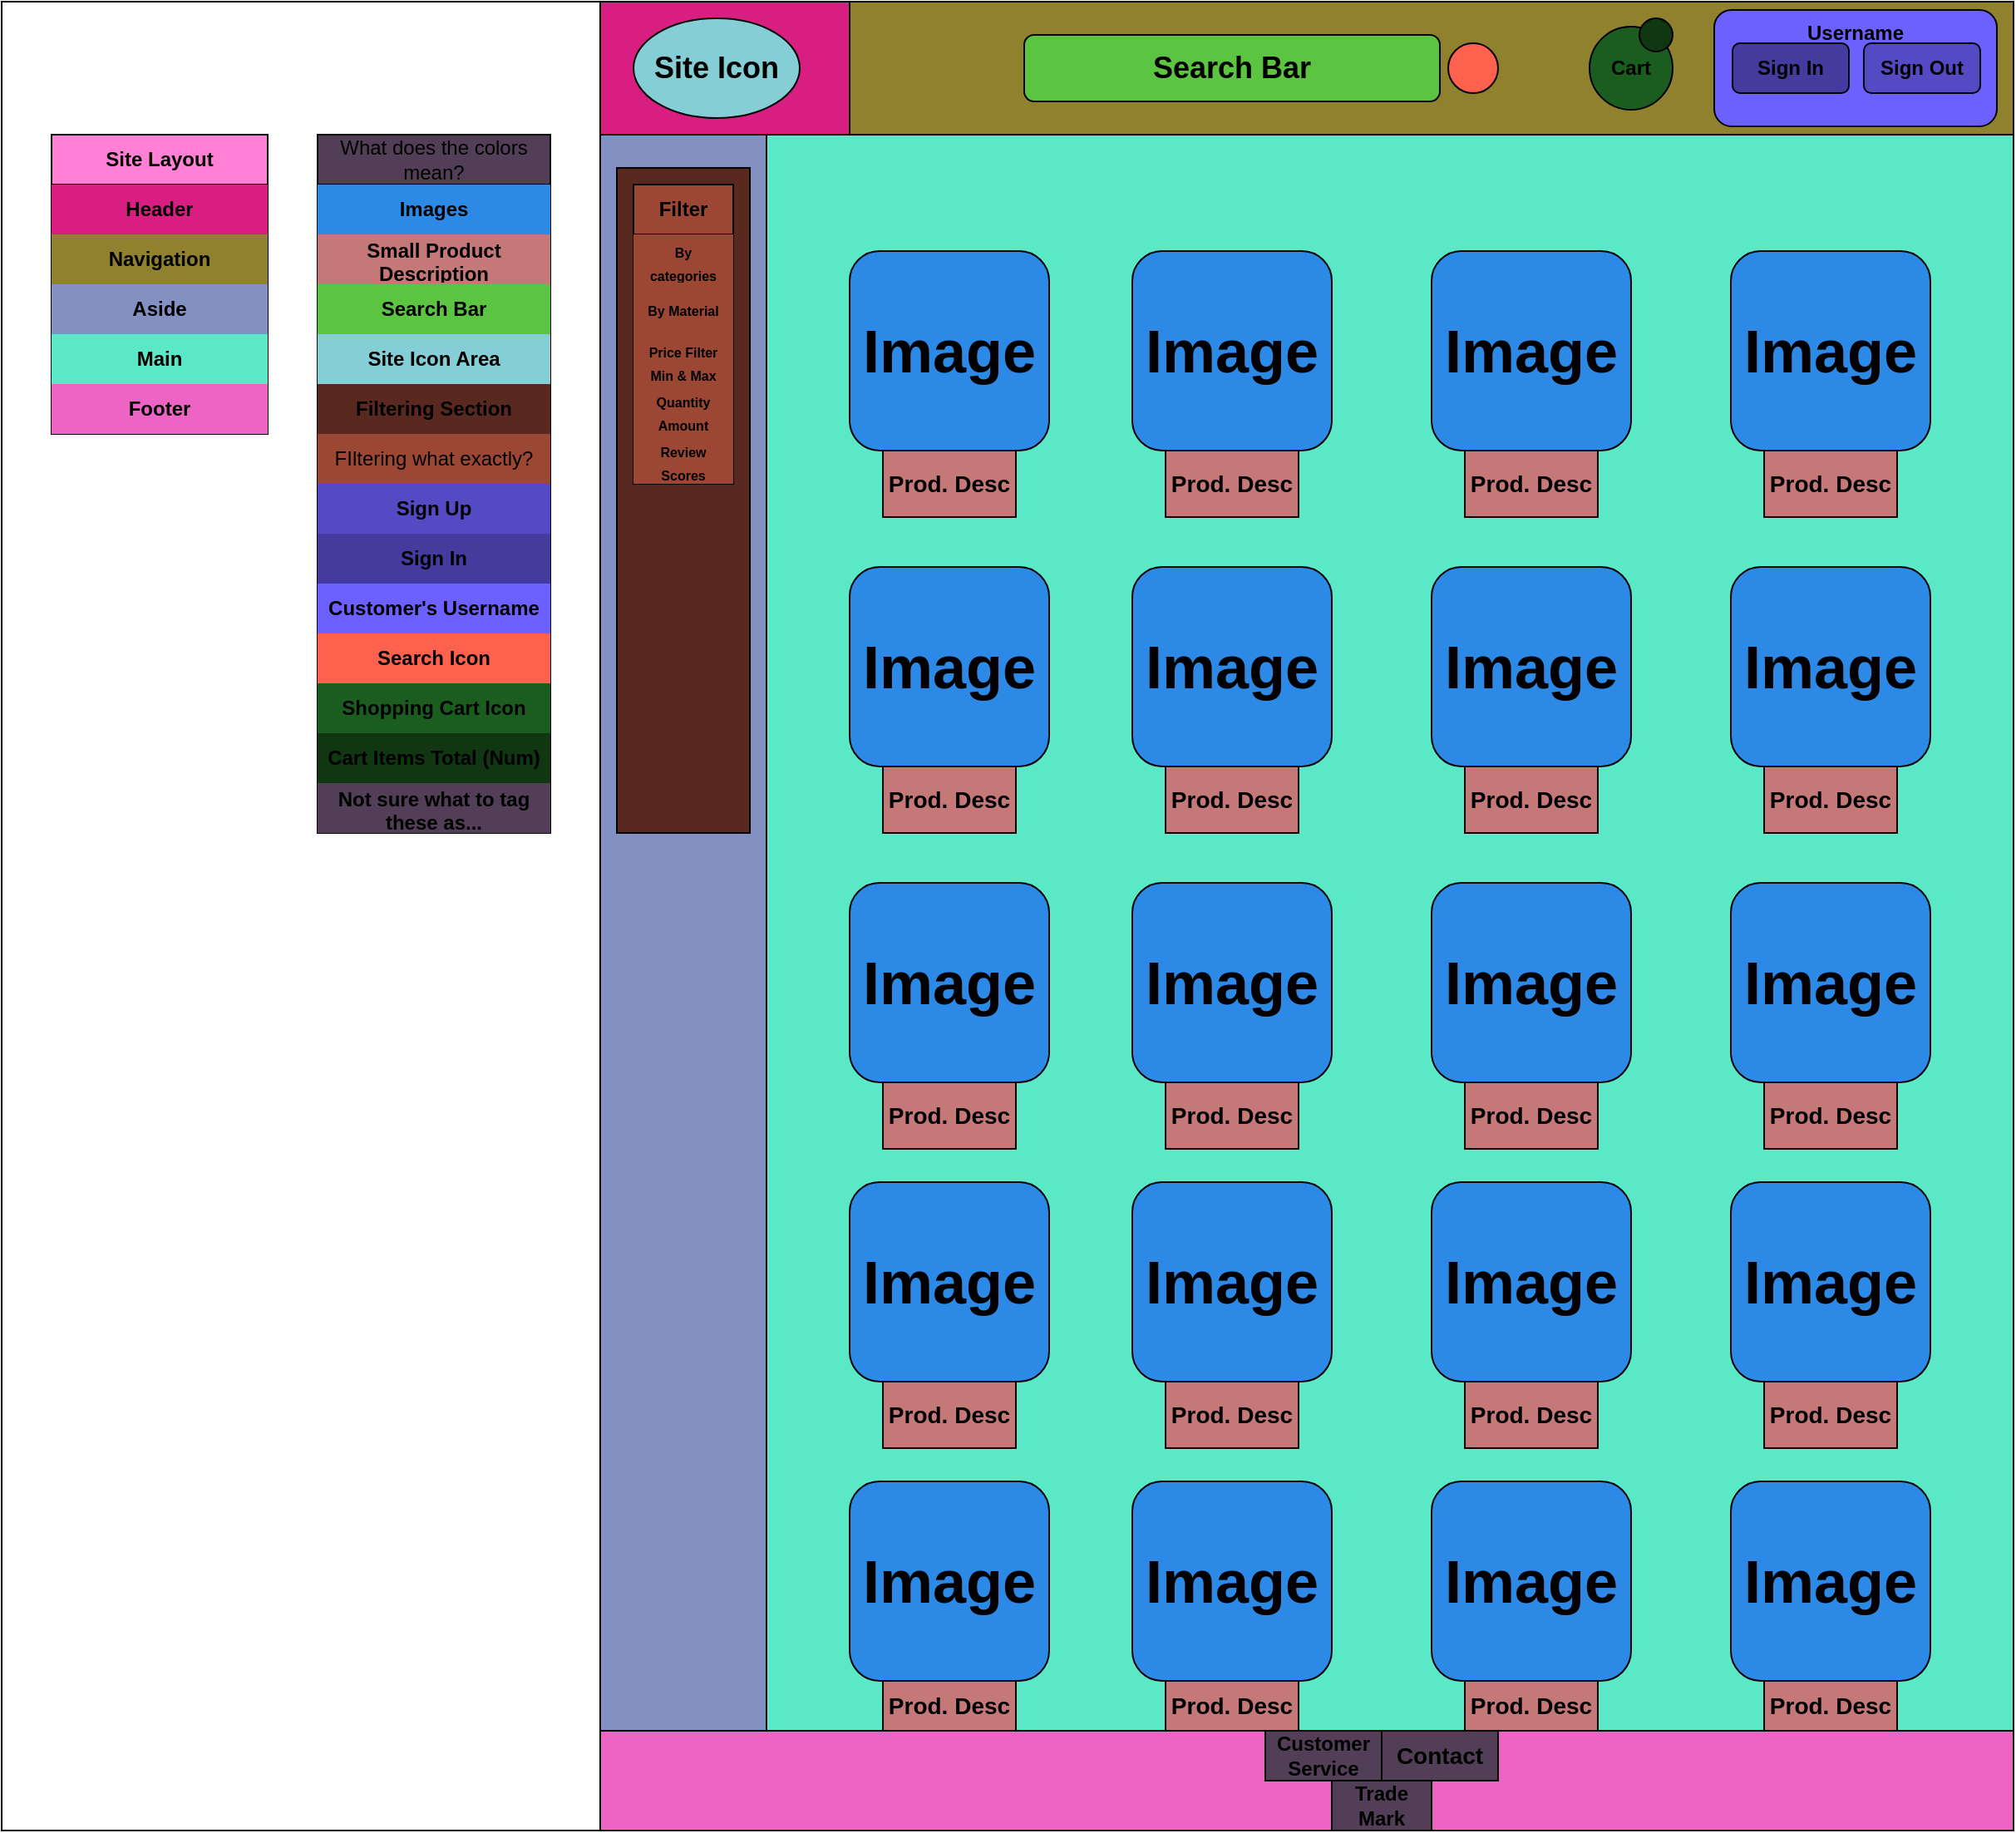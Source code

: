 <mxfile>
    <diagram name="Page-1" id="yBZkg6MW0v9QXtM2LiAE">
        <mxGraphModel dx="2670" dy="1033" grid="1" gridSize="10" guides="1" tooltips="1" connect="1" arrows="1" fold="1" page="1" pageScale="1" pageWidth="850" pageHeight="1100" math="0" shadow="0">
            <root>
                <mxCell id="0"/>
                <mxCell id="1" parent="0"/>
                <mxCell id="2" value="" style="rounded=0;whiteSpace=wrap;html=1;fillColor=#fff;" vertex="1" parent="1">
                    <mxGeometry x="-360" width="360" height="1100" as="geometry"/>
                </mxCell>
                <mxCell id="K3bhESZXPlqy9OX35EsN-1" value="" style="rounded=0;whiteSpace=wrap;html=1;fillColor=#5BE8C7;" parent="1" vertex="1">
                    <mxGeometry width="850" height="1100" as="geometry"/>
                </mxCell>
                <mxCell id="K3bhESZXPlqy9OX35EsN-2" value="" style="rounded=0;whiteSpace=wrap;html=1;fillColor=#8F812E;" parent="1" vertex="1">
                    <mxGeometry x="150" width="700" height="80" as="geometry"/>
                </mxCell>
                <mxCell id="K3bhESZXPlqy9OX35EsN-3" value="" style="rounded=0;whiteSpace=wrap;html=1;fillColor=#8291C2;" parent="1" vertex="1">
                    <mxGeometry y="80" width="100" height="960" as="geometry"/>
                </mxCell>
                <mxCell id="K3bhESZXPlqy9OX35EsN-4" value="" style="rounded=0;whiteSpace=wrap;html=1;fillColor=#ED64C4;" parent="1" vertex="1">
                    <mxGeometry y="1040" width="850" height="60" as="geometry"/>
                </mxCell>
                <mxCell id="K3bhESZXPlqy9OX35EsN-8" value="&lt;font style=&quot;font-size: 36px;&quot;&gt;&lt;b style=&quot;&quot;&gt;Image&lt;/b&gt;&lt;/font&gt;" style="rounded=1;whiteSpace=wrap;html=1;fillColor=#2c89e6;" parent="1" vertex="1">
                    <mxGeometry x="150" y="150" width="120" height="120" as="geometry"/>
                </mxCell>
                <mxCell id="K3bhESZXPlqy9OX35EsN-9" value="&lt;b style=&quot;font-size: 36px;&quot;&gt;Image&lt;/b&gt;" style="rounded=1;whiteSpace=wrap;html=1;fillColor=#2c89e6;" parent="1" vertex="1">
                    <mxGeometry x="320" y="150" width="120" height="120" as="geometry"/>
                </mxCell>
                <mxCell id="K3bhESZXPlqy9OX35EsN-10" value="&lt;b style=&quot;font-size: 36px;&quot;&gt;Image&lt;/b&gt;" style="rounded=1;whiteSpace=wrap;html=1;fillColor=#2c89e6;" parent="1" vertex="1">
                    <mxGeometry x="500" y="150" width="120" height="120" as="geometry"/>
                </mxCell>
                <mxCell id="K3bhESZXPlqy9OX35EsN-11" value="&lt;b style=&quot;font-size: 36px;&quot;&gt;Image&lt;/b&gt;" style="rounded=1;whiteSpace=wrap;html=1;fillColor=#2c89e6;" parent="1" vertex="1">
                    <mxGeometry x="680" y="150" width="120" height="120" as="geometry"/>
                </mxCell>
                <mxCell id="K3bhESZXPlqy9OX35EsN-12" value="&lt;b style=&quot;font-size: 36px;&quot;&gt;Image&lt;/b&gt;" style="rounded=1;whiteSpace=wrap;html=1;fillColor=#2c89e6;" parent="1" vertex="1">
                    <mxGeometry x="150" y="340" width="120" height="120" as="geometry"/>
                </mxCell>
                <mxCell id="K3bhESZXPlqy9OX35EsN-13" value="&lt;b style=&quot;font-size: 36px;&quot;&gt;Image&lt;/b&gt;" style="rounded=1;whiteSpace=wrap;html=1;fillColor=#2c89e6;" parent="1" vertex="1">
                    <mxGeometry x="320" y="340" width="120" height="120" as="geometry"/>
                </mxCell>
                <mxCell id="K3bhESZXPlqy9OX35EsN-14" value="&lt;b style=&quot;font-size: 36px;&quot;&gt;Image&lt;/b&gt;" style="rounded=1;whiteSpace=wrap;html=1;fillColor=#2c89e6;" parent="1" vertex="1">
                    <mxGeometry x="680" y="340" width="120" height="120" as="geometry"/>
                </mxCell>
                <mxCell id="K3bhESZXPlqy9OX35EsN-15" value="&lt;b style=&quot;font-size: 36px;&quot;&gt;Image&lt;/b&gt;" style="rounded=1;whiteSpace=wrap;html=1;fillColor=#2c89e6;" parent="1" vertex="1">
                    <mxGeometry x="500" y="340" width="120" height="120" as="geometry"/>
                </mxCell>
                <mxCell id="K3bhESZXPlqy9OX35EsN-16" value="&lt;b style=&quot;font-size: 36px;&quot;&gt;Image&lt;/b&gt;" style="rounded=1;whiteSpace=wrap;html=1;fillColor=#2c89e6;" parent="1" vertex="1">
                    <mxGeometry x="150" y="530" width="120" height="120" as="geometry"/>
                </mxCell>
                <mxCell id="K3bhESZXPlqy9OX35EsN-17" value="&lt;b style=&quot;font-size: 36px;&quot;&gt;Image&lt;/b&gt;" style="rounded=1;whiteSpace=wrap;html=1;fillColor=#2c89e6;" parent="1" vertex="1">
                    <mxGeometry x="320" y="530" width="120" height="120" as="geometry"/>
                </mxCell>
                <mxCell id="K3bhESZXPlqy9OX35EsN-18" value="&lt;b style=&quot;font-size: 36px;&quot;&gt;Image&lt;/b&gt;" style="rounded=1;whiteSpace=wrap;html=1;fillColor=#2c89e6;" parent="1" vertex="1">
                    <mxGeometry x="500" y="530" width="120" height="120" as="geometry"/>
                </mxCell>
                <mxCell id="K3bhESZXPlqy9OX35EsN-19" value="&lt;b style=&quot;font-size: 36px;&quot;&gt;Image&lt;/b&gt;" style="rounded=1;whiteSpace=wrap;html=1;fillColor=#2c89e6;" parent="1" vertex="1">
                    <mxGeometry x="680" y="530" width="120" height="120" as="geometry"/>
                </mxCell>
                <mxCell id="K3bhESZXPlqy9OX35EsN-20" value="&lt;b style=&quot;font-size: 36px;&quot;&gt;Image&lt;/b&gt;" style="rounded=1;whiteSpace=wrap;html=1;fillColor=#2c89e6;" parent="1" vertex="1">
                    <mxGeometry x="150" y="710" width="120" height="120" as="geometry"/>
                </mxCell>
                <mxCell id="K3bhESZXPlqy9OX35EsN-21" value="&lt;b style=&quot;font-size: 36px;&quot;&gt;Image&lt;/b&gt;" style="rounded=1;whiteSpace=wrap;html=1;fillColor=#2c89e6;" parent="1" vertex="1">
                    <mxGeometry x="320" y="710" width="120" height="120" as="geometry"/>
                </mxCell>
                <mxCell id="K3bhESZXPlqy9OX35EsN-22" value="&lt;b style=&quot;font-size: 36px;&quot;&gt;Image&lt;/b&gt;" style="rounded=1;whiteSpace=wrap;html=1;fillColor=#2c89e6;" parent="1" vertex="1">
                    <mxGeometry x="500" y="710" width="120" height="120" as="geometry"/>
                </mxCell>
                <mxCell id="K3bhESZXPlqy9OX35EsN-23" value="&lt;b style=&quot;font-size: 36px;&quot;&gt;Image&lt;/b&gt;" style="rounded=1;whiteSpace=wrap;html=1;fillColor=#2c89e6;" parent="1" vertex="1">
                    <mxGeometry x="680" y="710" width="120" height="120" as="geometry"/>
                </mxCell>
                <mxCell id="K3bhESZXPlqy9OX35EsN-24" value="&lt;b style=&quot;font-size: 36px;&quot;&gt;Image&lt;/b&gt;" style="rounded=1;whiteSpace=wrap;html=1;fillColor=#2c89e6;" parent="1" vertex="1">
                    <mxGeometry x="150" y="890" width="120" height="120" as="geometry"/>
                </mxCell>
                <mxCell id="K3bhESZXPlqy9OX35EsN-25" value="&lt;b style=&quot;font-size: 36px;&quot;&gt;Image&lt;/b&gt;" style="rounded=1;whiteSpace=wrap;html=1;fillColor=#2c89e6;" parent="1" vertex="1">
                    <mxGeometry x="320" y="890" width="120" height="120" as="geometry"/>
                </mxCell>
                <mxCell id="K3bhESZXPlqy9OX35EsN-26" value="&lt;b style=&quot;font-size: 36px;&quot;&gt;Image&lt;/b&gt;" style="rounded=1;whiteSpace=wrap;html=1;fillColor=#2c89e6;" parent="1" vertex="1">
                    <mxGeometry x="500" y="890" width="120" height="120" as="geometry"/>
                </mxCell>
                <mxCell id="K3bhESZXPlqy9OX35EsN-27" value="&lt;b style=&quot;font-size: 36px;&quot;&gt;Image&lt;/b&gt;" style="rounded=1;whiteSpace=wrap;html=1;fillColor=#2c89e6;" parent="1" vertex="1">
                    <mxGeometry x="680" y="890" width="120" height="120" as="geometry"/>
                </mxCell>
                <mxCell id="K3bhESZXPlqy9OX35EsN-28" value="&lt;b&gt;&lt;font style=&quot;font-size: 14px;&quot;&gt;Prod. Desc&lt;/font&gt;&lt;/b&gt;" style="rounded=0;whiteSpace=wrap;html=1;fillColor=#c47878;" parent="1" vertex="1">
                    <mxGeometry x="170" y="270" width="80" height="40" as="geometry"/>
                </mxCell>
                <mxCell id="K3bhESZXPlqy9OX35EsN-29" value="&lt;b&gt;&lt;font style=&quot;font-size: 14px;&quot;&gt;Prod. Desc&lt;/font&gt;&lt;/b&gt;" style="rounded=0;whiteSpace=wrap;html=1;fillColor=#c47878;" parent="1" vertex="1">
                    <mxGeometry x="340" y="270" width="80" height="40" as="geometry"/>
                </mxCell>
                <mxCell id="K3bhESZXPlqy9OX35EsN-30" value="&lt;b&gt;&lt;font style=&quot;font-size: 14px;&quot;&gt;Prod. Desc&lt;/font&gt;&lt;/b&gt;" style="rounded=0;whiteSpace=wrap;html=1;fillColor=#c47878;" parent="1" vertex="1">
                    <mxGeometry x="520" y="270" width="80" height="40" as="geometry"/>
                </mxCell>
                <mxCell id="K3bhESZXPlqy9OX35EsN-31" value="&lt;b&gt;&lt;font style=&quot;font-size: 14px;&quot;&gt;Prod. Desc&lt;/font&gt;&lt;/b&gt;" style="rounded=0;whiteSpace=wrap;html=1;fillColor=#c47878;" parent="1" vertex="1">
                    <mxGeometry x="700" y="270" width="80" height="40" as="geometry"/>
                </mxCell>
                <mxCell id="K3bhESZXPlqy9OX35EsN-32" value="&lt;b&gt;&lt;font style=&quot;font-size: 14px;&quot;&gt;Prod. Desc&lt;/font&gt;&lt;/b&gt;" style="rounded=0;whiteSpace=wrap;html=1;fillColor=#c47878;" parent="1" vertex="1">
                    <mxGeometry x="700" y="460" width="80" height="40" as="geometry"/>
                </mxCell>
                <mxCell id="K3bhESZXPlqy9OX35EsN-33" value="&lt;b&gt;&lt;font style=&quot;font-size: 14px;&quot;&gt;Prod. Desc&lt;/font&gt;&lt;/b&gt;" style="rounded=0;whiteSpace=wrap;html=1;fillColor=#c47878;" parent="1" vertex="1">
                    <mxGeometry x="340" y="460" width="80" height="40" as="geometry"/>
                </mxCell>
                <mxCell id="K3bhESZXPlqy9OX35EsN-34" value="&lt;b&gt;&lt;font style=&quot;font-size: 14px;&quot;&gt;Prod. Desc&lt;/font&gt;&lt;/b&gt;" style="rounded=0;whiteSpace=wrap;html=1;fillColor=#c47878;" parent="1" vertex="1">
                    <mxGeometry x="520" y="460" width="80" height="40" as="geometry"/>
                </mxCell>
                <mxCell id="K3bhESZXPlqy9OX35EsN-35" value="&lt;b&gt;&lt;font style=&quot;font-size: 14px;&quot;&gt;Prod. Desc&lt;/font&gt;&lt;/b&gt;" style="rounded=0;whiteSpace=wrap;html=1;fillColor=#c47878;" parent="1" vertex="1">
                    <mxGeometry x="340" y="650" width="80" height="40" as="geometry"/>
                </mxCell>
                <mxCell id="K3bhESZXPlqy9OX35EsN-36" value="&lt;b&gt;&lt;font style=&quot;font-size: 14px;&quot;&gt;Prod. Desc&lt;/font&gt;&lt;/b&gt;" style="rounded=0;whiteSpace=wrap;html=1;fillColor=#c47878;" parent="1" vertex="1">
                    <mxGeometry x="170" y="460" width="80" height="40" as="geometry"/>
                </mxCell>
                <mxCell id="K3bhESZXPlqy9OX35EsN-38" value="&lt;b&gt;&lt;font style=&quot;font-size: 14px;&quot;&gt;Prod. Desc&lt;/font&gt;&lt;/b&gt;" style="rounded=0;whiteSpace=wrap;html=1;fillColor=#c47878;" parent="1" vertex="1">
                    <mxGeometry x="170" y="650" width="80" height="40" as="geometry"/>
                </mxCell>
                <mxCell id="K3bhESZXPlqy9OX35EsN-39" value="&lt;b&gt;&lt;font style=&quot;font-size: 14px;&quot;&gt;Prod. Desc&lt;/font&gt;&lt;/b&gt;" style="rounded=0;whiteSpace=wrap;html=1;fillColor=#c47878;" parent="1" vertex="1">
                    <mxGeometry x="520" y="650" width="80" height="40" as="geometry"/>
                </mxCell>
                <mxCell id="K3bhESZXPlqy9OX35EsN-40" value="&lt;b&gt;&lt;font style=&quot;font-size: 14px;&quot;&gt;Prod. Desc&lt;/font&gt;&lt;/b&gt;" style="rounded=0;whiteSpace=wrap;html=1;fillColor=#c47878;" parent="1" vertex="1">
                    <mxGeometry x="700" y="650" width="80" height="40" as="geometry"/>
                </mxCell>
                <mxCell id="K3bhESZXPlqy9OX35EsN-41" value="&lt;b&gt;&lt;font style=&quot;font-size: 14px;&quot;&gt;Prod. Desc&lt;/font&gt;&lt;/b&gt;" style="rounded=0;whiteSpace=wrap;html=1;fillColor=#c47878;" parent="1" vertex="1">
                    <mxGeometry x="700" y="830" width="80" height="40" as="geometry"/>
                </mxCell>
                <mxCell id="K3bhESZXPlqy9OX35EsN-42" value="&lt;b&gt;&lt;font style=&quot;font-size: 14px;&quot;&gt;Prod. Desc&lt;/font&gt;&lt;/b&gt;" style="rounded=0;whiteSpace=wrap;html=1;fillColor=#c47878;" parent="1" vertex="1">
                    <mxGeometry x="700" y="1010" width="80" height="30" as="geometry"/>
                </mxCell>
                <mxCell id="K3bhESZXPlqy9OX35EsN-43" value="&lt;b&gt;&lt;font style=&quot;font-size: 14px;&quot;&gt;Prod. Desc&lt;/font&gt;&lt;/b&gt;" style="rounded=0;whiteSpace=wrap;html=1;fillColor=#c47878;" parent="1" vertex="1">
                    <mxGeometry x="520" y="830" width="80" height="40" as="geometry"/>
                </mxCell>
                <mxCell id="K3bhESZXPlqy9OX35EsN-44" value="&lt;b&gt;&lt;font style=&quot;font-size: 14px;&quot;&gt;Prod. Desc&lt;/font&gt;&lt;/b&gt;" style="rounded=0;whiteSpace=wrap;html=1;fillColor=#c47878;" parent="1" vertex="1">
                    <mxGeometry x="520" y="1010" width="80" height="30" as="geometry"/>
                </mxCell>
                <mxCell id="K3bhESZXPlqy9OX35EsN-45" value="&lt;b&gt;&lt;font style=&quot;font-size: 14px;&quot;&gt;Prod. Desc&lt;/font&gt;&lt;/b&gt;" style="rounded=0;whiteSpace=wrap;html=1;fillColor=#c47878;" parent="1" vertex="1">
                    <mxGeometry x="340" y="1010" width="80" height="30" as="geometry"/>
                </mxCell>
                <mxCell id="K3bhESZXPlqy9OX35EsN-46" value="&lt;b&gt;&lt;font style=&quot;font-size: 14px;&quot;&gt;Prod. Desc&lt;/font&gt;&lt;/b&gt;" style="rounded=0;whiteSpace=wrap;html=1;fillColor=#c47878;" parent="1" vertex="1">
                    <mxGeometry x="170" y="1010" width="80" height="30" as="geometry"/>
                </mxCell>
                <mxCell id="K3bhESZXPlqy9OX35EsN-47" value="&lt;b&gt;&lt;font style=&quot;font-size: 14px;&quot;&gt;Prod. Desc&lt;/font&gt;&lt;/b&gt;" style="rounded=0;whiteSpace=wrap;html=1;fillColor=#c47878;" parent="1" vertex="1">
                    <mxGeometry x="340" y="830" width="80" height="40" as="geometry"/>
                </mxCell>
                <mxCell id="K3bhESZXPlqy9OX35EsN-48" value="&lt;b&gt;&lt;font style=&quot;font-size: 14px;&quot;&gt;Prod. Desc&lt;/font&gt;&lt;/b&gt;" style="rounded=0;whiteSpace=wrap;html=1;fillColor=#c47878;" parent="1" vertex="1">
                    <mxGeometry x="170" y="830" width="80" height="40" as="geometry"/>
                </mxCell>
                <mxCell id="K3bhESZXPlqy9OX35EsN-49" value="&lt;b&gt;&lt;font style=&quot;font-size: 12px;&quot;&gt;Trade Mark&lt;/font&gt;&lt;/b&gt;" style="rounded=0;whiteSpace=wrap;html=1;fillColor=#523e57;" parent="1" vertex="1">
                    <mxGeometry x="440" y="1070" width="60" height="30" as="geometry"/>
                </mxCell>
                <mxCell id="K3bhESZXPlqy9OX35EsN-50" value="&lt;font style=&quot;font-size: 14px;&quot;&gt;&lt;b&gt;Contact&lt;/b&gt;&lt;/font&gt;" style="rounded=0;whiteSpace=wrap;html=1;fillColor=#523e57;" parent="1" vertex="1">
                    <mxGeometry x="470" y="1040" width="70" height="30" as="geometry"/>
                </mxCell>
                <mxCell id="K3bhESZXPlqy9OX35EsN-51" value="&lt;b&gt;Customer Service&lt;/b&gt;" style="rounded=0;whiteSpace=wrap;html=1;fillColor=#523e57;" parent="1" vertex="1">
                    <mxGeometry x="400" y="1040" width="70" height="30" as="geometry"/>
                </mxCell>
                <mxCell id="K3bhESZXPlqy9OX35EsN-60" value="&lt;div&gt;&lt;b&gt;Username&lt;/b&gt;&lt;/div&gt;&lt;div&gt;&lt;b&gt;&lt;br&gt;&lt;/b&gt;&lt;/div&gt;&lt;div&gt;&lt;b&gt;&lt;br&gt;&lt;/b&gt;&lt;/div&gt;&lt;div&gt;&lt;br&gt;&lt;/div&gt;" style="rounded=1;whiteSpace=wrap;html=1;fillColor=#6c61ff;" parent="1" vertex="1">
                    <mxGeometry x="670" y="5" width="170" height="70" as="geometry"/>
                </mxCell>
                <mxCell id="K3bhESZXPlqy9OX35EsN-59" value="&lt;b&gt;Sign In&lt;/b&gt;" style="rounded=1;whiteSpace=wrap;html=1;fillColor=#433c9e;" parent="1" vertex="1">
                    <mxGeometry x="681" y="25" width="70" height="30" as="geometry"/>
                </mxCell>
                <mxCell id="K3bhESZXPlqy9OX35EsN-58" value="&lt;b&gt;Sign Out&lt;/b&gt;" style="rounded=1;whiteSpace=wrap;html=1;fillColor=#534ac4;" parent="1" vertex="1">
                    <mxGeometry x="760" y="25" width="70" height="30" as="geometry"/>
                </mxCell>
                <mxCell id="K3bhESZXPlqy9OX35EsN-63" value="&lt;b&gt;Cart&lt;/b&gt;" style="ellipse;whiteSpace=wrap;html=1;aspect=fixed;fillColor=#1b5c1f;" parent="1" vertex="1">
                    <mxGeometry x="595" y="15" width="50" height="50" as="geometry"/>
                </mxCell>
                <mxCell id="K3bhESZXPlqy9OX35EsN-61" value="" style="ellipse;whiteSpace=wrap;html=1;aspect=fixed;fillColor=#103612;" parent="1" vertex="1">
                    <mxGeometry x="625" y="10" width="20" height="20" as="geometry"/>
                </mxCell>
                <mxCell id="K3bhESZXPlqy9OX35EsN-64" value="&lt;b&gt;&lt;font style=&quot;font-size: 18px;&quot;&gt;Search Bar&lt;/font&gt;&lt;/b&gt;" style="rounded=1;whiteSpace=wrap;html=1;fillColor=#5bc441;" parent="1" vertex="1">
                    <mxGeometry x="255" y="20" width="250" height="40" as="geometry"/>
                </mxCell>
                <mxCell id="K3bhESZXPlqy9OX35EsN-65" value="" style="ellipse;whiteSpace=wrap;html=1;aspect=fixed;fillColor=#ff614f;" parent="1" vertex="1">
                    <mxGeometry x="510" y="25" width="30" height="30" as="geometry"/>
                </mxCell>
                <mxCell id="K3bhESZXPlqy9OX35EsN-66" value="What does the colors mean?" style="swimlane;fontStyle=0;childLayout=stackLayout;horizontal=1;startSize=30;horizontalStack=0;resizeParent=1;resizeParentMax=0;resizeLast=0;collapsible=1;marginBottom=0;whiteSpace=wrap;html=1;fillColor=#523e57;" parent="1" vertex="1">
                    <mxGeometry x="-170" y="80" width="140" height="420" as="geometry"/>
                </mxCell>
                <mxCell id="K3bhESZXPlqy9OX35EsN-67" value="&lt;b&gt;Images&lt;/b&gt;" style="text;strokeColor=none;fillColor=#2c89e6;align=center;verticalAlign=middle;spacingLeft=4;spacingRight=4;overflow=hidden;points=[[0,0.5],[1,0.5]];portConstraint=eastwest;rotatable=0;whiteSpace=wrap;html=1;" parent="K3bhESZXPlqy9OX35EsN-66" vertex="1">
                    <mxGeometry y="30" width="140" height="30" as="geometry"/>
                </mxCell>
                <mxCell id="K3bhESZXPlqy9OX35EsN-68" value="&lt;b&gt;Small Product Description&lt;/b&gt;" style="text;strokeColor=none;fillColor=#c47878;align=center;verticalAlign=middle;spacingLeft=4;spacingRight=4;overflow=hidden;points=[[0,0.5],[1,0.5]];portConstraint=eastwest;rotatable=0;whiteSpace=wrap;html=1;" parent="K3bhESZXPlqy9OX35EsN-66" vertex="1">
                    <mxGeometry y="60" width="140" height="30" as="geometry"/>
                </mxCell>
                <mxCell id="K3bhESZXPlqy9OX35EsN-69" value="&lt;b&gt;Search Bar&lt;/b&gt;" style="text;strokeColor=none;fillColor=#5bc441;align=center;verticalAlign=middle;spacingLeft=4;spacingRight=4;overflow=hidden;points=[[0,0.5],[1,0.5]];portConstraint=eastwest;rotatable=0;whiteSpace=wrap;html=1;" parent="K3bhESZXPlqy9OX35EsN-66" vertex="1">
                    <mxGeometry y="90" width="140" height="30" as="geometry"/>
                </mxCell>
                <mxCell id="K3bhESZXPlqy9OX35EsN-73" value="&lt;b&gt;Site Icon Area&lt;/b&gt;" style="text;strokeColor=none;fillColor=#85ced6;align=center;verticalAlign=middle;spacingLeft=4;spacingRight=4;overflow=hidden;points=[[0,0.5],[1,0.5]];portConstraint=eastwest;rotatable=0;whiteSpace=wrap;html=1;" parent="K3bhESZXPlqy9OX35EsN-66" vertex="1">
                    <mxGeometry y="120" width="140" height="30" as="geometry"/>
                </mxCell>
                <mxCell id="K3bhESZXPlqy9OX35EsN-74" value="&lt;b&gt;Filtering Section&lt;/b&gt;" style="text;strokeColor=none;fillColor=#59281e;align=center;verticalAlign=middle;spacingLeft=4;spacingRight=4;overflow=hidden;points=[[0,0.5],[1,0.5]];portConstraint=eastwest;rotatable=0;whiteSpace=wrap;html=1;" parent="K3bhESZXPlqy9OX35EsN-66" vertex="1">
                    <mxGeometry y="150" width="140" height="30" as="geometry"/>
                </mxCell>
                <mxCell id="K3bhESZXPlqy9OX35EsN-82" value="FIltering what exactly?" style="text;strokeColor=none;fillColor=#9C4634;align=center;verticalAlign=middle;spacingLeft=4;spacingRight=4;overflow=hidden;points=[[0,0.5],[1,0.5]];portConstraint=eastwest;rotatable=0;whiteSpace=wrap;html=1;" parent="K3bhESZXPlqy9OX35EsN-66" vertex="1">
                    <mxGeometry y="180" width="140" height="30" as="geometry"/>
                </mxCell>
                <mxCell id="K3bhESZXPlqy9OX35EsN-75" value="&lt;b&gt;Sign Up&lt;/b&gt;" style="text;strokeColor=none;fillColor=#534ac4;align=center;verticalAlign=middle;spacingLeft=4;spacingRight=4;overflow=hidden;points=[[0,0.5],[1,0.5]];portConstraint=eastwest;rotatable=0;whiteSpace=wrap;html=1;" parent="K3bhESZXPlqy9OX35EsN-66" vertex="1">
                    <mxGeometry y="210" width="140" height="30" as="geometry"/>
                </mxCell>
                <mxCell id="K3bhESZXPlqy9OX35EsN-76" value="&lt;b&gt;Sign In&lt;/b&gt;" style="text;strokeColor=none;fillColor=#433c9e;align=center;verticalAlign=middle;spacingLeft=4;spacingRight=4;overflow=hidden;points=[[0,0.5],[1,0.5]];portConstraint=eastwest;rotatable=0;whiteSpace=wrap;html=1;" parent="K3bhESZXPlqy9OX35EsN-66" vertex="1">
                    <mxGeometry y="240" width="140" height="30" as="geometry"/>
                </mxCell>
                <mxCell id="K3bhESZXPlqy9OX35EsN-77" value="&lt;b&gt;Customer's Username&lt;/b&gt;" style="text;strokeColor=none;fillColor=#6c61ff;align=center;verticalAlign=middle;spacingLeft=4;spacingRight=4;overflow=hidden;points=[[0,0.5],[1,0.5]];portConstraint=eastwest;rotatable=0;whiteSpace=wrap;html=1;" parent="K3bhESZXPlqy9OX35EsN-66" vertex="1">
                    <mxGeometry y="270" width="140" height="30" as="geometry"/>
                </mxCell>
                <mxCell id="K3bhESZXPlqy9OX35EsN-78" value="&lt;b&gt;Search Icon&lt;/b&gt;" style="text;strokeColor=none;fillColor=#ff614f;align=center;verticalAlign=middle;spacingLeft=4;spacingRight=4;overflow=hidden;points=[[0,0.5],[1,0.5]];portConstraint=eastwest;rotatable=0;whiteSpace=wrap;html=1;" parent="K3bhESZXPlqy9OX35EsN-66" vertex="1">
                    <mxGeometry y="300" width="140" height="30" as="geometry"/>
                </mxCell>
                <mxCell id="K3bhESZXPlqy9OX35EsN-79" value="&lt;b&gt;Shopping Cart Icon&lt;/b&gt;" style="text;strokeColor=none;fillColor=#1b5c1f;align=center;verticalAlign=middle;spacingLeft=4;spacingRight=4;overflow=hidden;points=[[0,0.5],[1,0.5]];portConstraint=eastwest;rotatable=0;whiteSpace=wrap;html=1;" parent="K3bhESZXPlqy9OX35EsN-66" vertex="1">
                    <mxGeometry y="330" width="140" height="30" as="geometry"/>
                </mxCell>
                <mxCell id="K3bhESZXPlqy9OX35EsN-80" value="&lt;b&gt;Cart Items Total (Num)&lt;/b&gt;" style="text;strokeColor=none;fillColor=#103612;align=center;verticalAlign=middle;spacingLeft=4;spacingRight=4;overflow=hidden;points=[[0,0.5],[1,0.5]];portConstraint=eastwest;rotatable=0;whiteSpace=wrap;html=1;" parent="K3bhESZXPlqy9OX35EsN-66" vertex="1">
                    <mxGeometry y="360" width="140" height="30" as="geometry"/>
                </mxCell>
                <mxCell id="K3bhESZXPlqy9OX35EsN-81" value="&lt;b&gt;Not sure what to tag these as...&lt;/b&gt;" style="text;strokeColor=none;fillColor=#523e57;align=center;verticalAlign=middle;spacingLeft=4;spacingRight=4;overflow=hidden;points=[[0,0.5],[1,0.5]];portConstraint=eastwest;rotatable=0;whiteSpace=wrap;html=1;" parent="K3bhESZXPlqy9OX35EsN-66" vertex="1">
                    <mxGeometry y="390" width="140" height="30" as="geometry"/>
                </mxCell>
                <mxCell id="K3bhESZXPlqy9OX35EsN-70" value="" style="rounded=0;whiteSpace=wrap;html=1;fillColor=#59281e;" parent="1" vertex="1">
                    <mxGeometry x="10" y="100" width="80" height="400" as="geometry"/>
                </mxCell>
                <mxCell id="K3bhESZXPlqy9OX35EsN-52" value="&lt;b&gt;Filter&lt;/b&gt;" style="swimlane;fontStyle=0;childLayout=stackLayout;horizontal=1;startSize=30;horizontalStack=0;resizeParent=1;resizeParentMax=0;resizeLast=0;collapsible=1;marginBottom=0;whiteSpace=wrap;html=1;fillColor=#9C4634;align=center;" parent="1" vertex="1">
                    <mxGeometry x="20" y="110" width="60" height="180" as="geometry"/>
                </mxCell>
                <mxCell id="K3bhESZXPlqy9OX35EsN-53" value="&lt;font style=&quot;font-size: 8px;&quot;&gt;&lt;b&gt;By categories&lt;/b&gt;&lt;/font&gt;" style="text;strokeColor=none;fillColor=#9C4634;align=center;verticalAlign=middle;spacingLeft=4;spacingRight=4;overflow=hidden;points=[[0,0.5],[1,0.5]];portConstraint=eastwest;rotatable=0;whiteSpace=wrap;html=1;" parent="K3bhESZXPlqy9OX35EsN-52" vertex="1">
                    <mxGeometry y="30" width="60" height="30" as="geometry"/>
                </mxCell>
                <mxCell id="K3bhESZXPlqy9OX35EsN-54" value="&lt;font style=&quot;font-size: 8px;&quot;&gt;&lt;b&gt;By Material&lt;/b&gt;&lt;/font&gt;" style="text;strokeColor=none;fillColor=#9C4634;align=center;verticalAlign=middle;spacingLeft=4;spacingRight=4;overflow=hidden;points=[[0,0.5],[1,0.5]];portConstraint=eastwest;rotatable=0;whiteSpace=wrap;html=1;" parent="K3bhESZXPlqy9OX35EsN-52" vertex="1">
                    <mxGeometry y="60" width="60" height="30" as="geometry"/>
                </mxCell>
                <mxCell id="K3bhESZXPlqy9OX35EsN-55" value="&lt;font style=&quot;font-size: 8px;&quot;&gt;&lt;b&gt;Price Filter&lt;br&gt;Min &amp;amp; Max&lt;/b&gt;&lt;/font&gt;" style="text;strokeColor=none;fillColor=#9C4634;align=center;verticalAlign=middle;spacingLeft=4;spacingRight=4;overflow=hidden;points=[[0,0.5],[1,0.5]];portConstraint=eastwest;rotatable=0;whiteSpace=wrap;html=1;" parent="K3bhESZXPlqy9OX35EsN-52" vertex="1">
                    <mxGeometry y="90" width="60" height="30" as="geometry"/>
                </mxCell>
                <mxCell id="K3bhESZXPlqy9OX35EsN-71" value="&lt;font style=&quot;font-size: 8px;&quot;&gt;&lt;b&gt;Quantity Amount&lt;/b&gt;&lt;/font&gt;" style="text;strokeColor=none;fillColor=#9C4634;align=center;verticalAlign=middle;spacingLeft=4;spacingRight=4;overflow=hidden;points=[[0,0.5],[1,0.5]];portConstraint=eastwest;rotatable=0;whiteSpace=wrap;html=1;" parent="K3bhESZXPlqy9OX35EsN-52" vertex="1">
                    <mxGeometry y="120" width="60" height="30" as="geometry"/>
                </mxCell>
                <mxCell id="K3bhESZXPlqy9OX35EsN-72" value="&lt;span style=&quot;font-size: 8px;&quot;&gt;&lt;b&gt;Review Scores&lt;/b&gt;&lt;/span&gt;" style="text;strokeColor=none;fillColor=#9C4634;align=center;verticalAlign=middle;spacingLeft=4;spacingRight=4;overflow=hidden;points=[[0,0.5],[1,0.5]];portConstraint=eastwest;rotatable=0;whiteSpace=wrap;html=1;" parent="K3bhESZXPlqy9OX35EsN-52" vertex="1">
                    <mxGeometry y="150" width="60" height="30" as="geometry"/>
                </mxCell>
                <mxCell id="K3bhESZXPlqy9OX35EsN-84" value="&lt;b&gt;Site Layout&lt;/b&gt;" style="swimlane;fontStyle=0;childLayout=stackLayout;horizontal=1;startSize=30;horizontalStack=0;resizeParent=1;resizeParentMax=0;resizeLast=0;collapsible=1;marginBottom=0;whiteSpace=wrap;html=1;fillColor=#FF80D5;" parent="1" vertex="1">
                    <mxGeometry x="-330" y="80" width="130" height="180" as="geometry"/>
                </mxCell>
                <mxCell id="K3bhESZXPlqy9OX35EsN-85" value="&lt;b&gt;Header&lt;/b&gt;" style="text;strokeColor=none;fillColor=#D91E82;align=center;verticalAlign=middle;spacingLeft=4;spacingRight=4;overflow=hidden;points=[[0,0.5],[1,0.5]];portConstraint=eastwest;rotatable=0;whiteSpace=wrap;html=1;" parent="K3bhESZXPlqy9OX35EsN-84" vertex="1">
                    <mxGeometry y="30" width="130" height="30" as="geometry"/>
                </mxCell>
                <mxCell id="K3bhESZXPlqy9OX35EsN-87" value="&lt;b&gt;Navigation&lt;/b&gt;" style="text;strokeColor=none;fillColor=#8F812E;align=center;verticalAlign=middle;spacingLeft=4;spacingRight=4;overflow=hidden;points=[[0,0.5],[1,0.5]];portConstraint=eastwest;rotatable=0;whiteSpace=wrap;html=1;" parent="K3bhESZXPlqy9OX35EsN-84" vertex="1">
                    <mxGeometry y="60" width="130" height="30" as="geometry"/>
                </mxCell>
                <mxCell id="K3bhESZXPlqy9OX35EsN-91" value="&lt;b&gt;Aside&lt;/b&gt;" style="text;strokeColor=none;fillColor=#8291C2;align=center;verticalAlign=middle;spacingLeft=4;spacingRight=4;overflow=hidden;points=[[0,0.5],[1,0.5]];portConstraint=eastwest;rotatable=0;whiteSpace=wrap;html=1;" parent="K3bhESZXPlqy9OX35EsN-84" vertex="1">
                    <mxGeometry y="90" width="130" height="30" as="geometry"/>
                </mxCell>
                <mxCell id="K3bhESZXPlqy9OX35EsN-86" value="&lt;b&gt;Main&lt;/b&gt;" style="text;strokeColor=none;fillColor=#5BE8C7;align=center;verticalAlign=middle;spacingLeft=4;spacingRight=4;overflow=hidden;points=[[0,0.5],[1,0.5]];portConstraint=eastwest;rotatable=0;whiteSpace=wrap;html=1;" parent="K3bhESZXPlqy9OX35EsN-84" vertex="1">
                    <mxGeometry y="120" width="130" height="30" as="geometry"/>
                </mxCell>
                <mxCell id="K3bhESZXPlqy9OX35EsN-90" value="&lt;b&gt;Footer&lt;/b&gt;" style="text;strokeColor=none;fillColor=#ED64C4;align=center;verticalAlign=middle;spacingLeft=4;spacingRight=4;overflow=hidden;points=[[0,0.5],[1,0.5]];portConstraint=eastwest;rotatable=0;whiteSpace=wrap;html=1;" parent="K3bhESZXPlqy9OX35EsN-84" vertex="1">
                    <mxGeometry y="150" width="130" height="30" as="geometry"/>
                </mxCell>
                <mxCell id="K3bhESZXPlqy9OX35EsN-89" value="" style="rounded=0;whiteSpace=wrap;html=1;fillColor=#D91E82;" parent="1" vertex="1">
                    <mxGeometry width="150" height="80" as="geometry"/>
                </mxCell>
                <mxCell id="K3bhESZXPlqy9OX35EsN-56" value="&lt;font style=&quot;font-size: 18px;&quot;&gt;&lt;b&gt;Site Icon&lt;/b&gt;&lt;/font&gt;" style="ellipse;whiteSpace=wrap;html=1;fillColor=#85ced6;" parent="1" vertex="1">
                    <mxGeometry x="20" y="10" width="100" height="60" as="geometry"/>
                </mxCell>
            </root>
        </mxGraphModel>
    </diagram>
</mxfile>